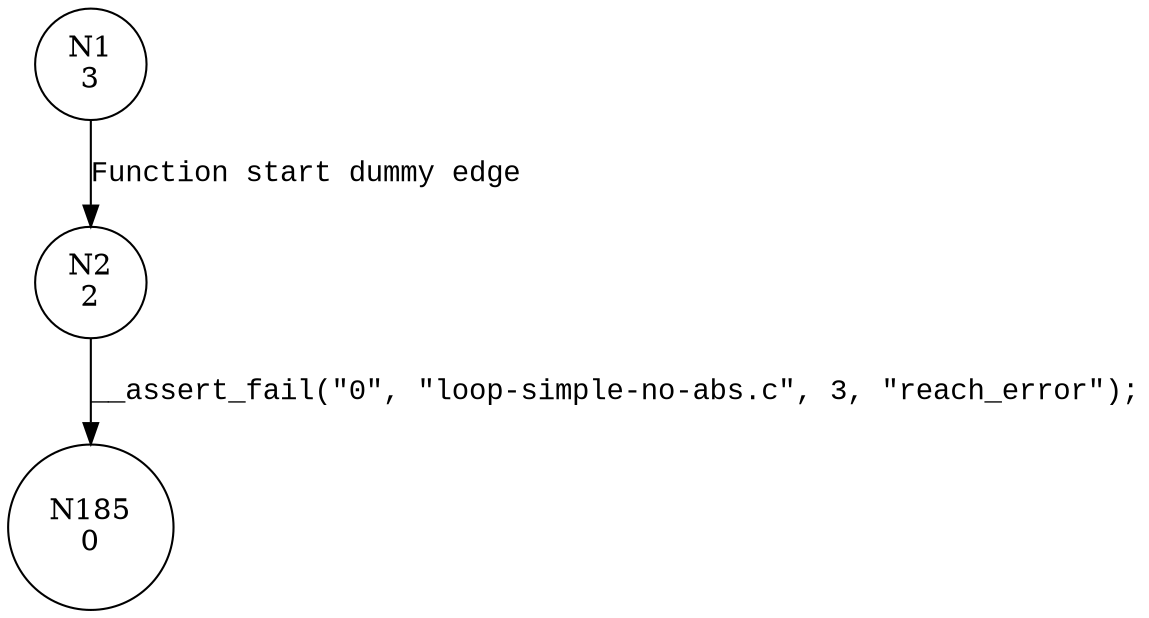digraph reach_error {
1 [shape="circle" label="N1\n3"]
2 [shape="circle" label="N2\n2"]
185 [shape="circle" label="N185\n0"]
1 -> 2 [label="Function start dummy edge" fontname="Courier New"]
2 -> 185 [label="__assert_fail(\"0\", \"loop-simple-no-abs.c\", 3, \"reach_error\");" fontname="Courier New"]
}